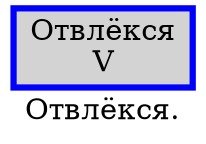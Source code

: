 digraph SENTENCE_4246 {
	graph [label="Отвлёкся."]
	node [style=filled]
		0 [label="Отвлёкся
V" color=blue fillcolor=lightgray penwidth=3 shape=box]
}